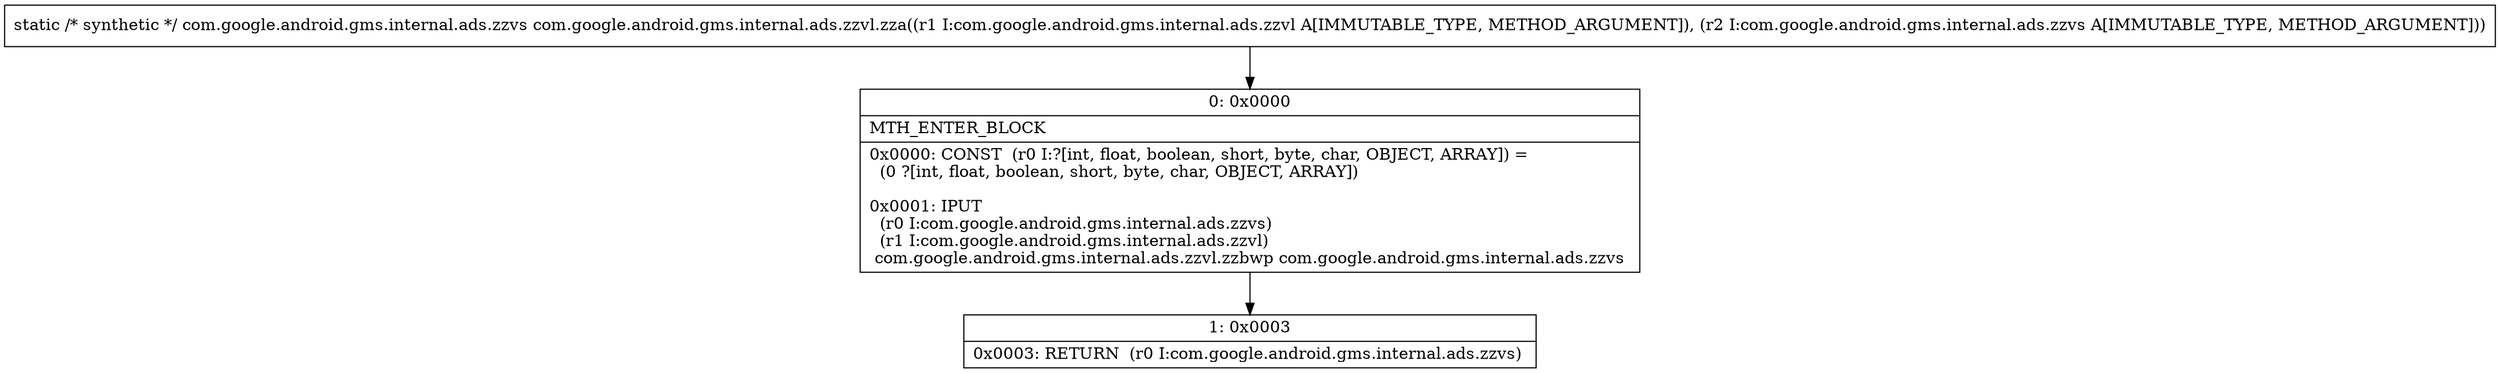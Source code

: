 digraph "CFG forcom.google.android.gms.internal.ads.zzvl.zza(Lcom\/google\/android\/gms\/internal\/ads\/zzvl;Lcom\/google\/android\/gms\/internal\/ads\/zzvs;)Lcom\/google\/android\/gms\/internal\/ads\/zzvs;" {
Node_0 [shape=record,label="{0\:\ 0x0000|MTH_ENTER_BLOCK\l|0x0000: CONST  (r0 I:?[int, float, boolean, short, byte, char, OBJECT, ARRAY]) = \l  (0 ?[int, float, boolean, short, byte, char, OBJECT, ARRAY])\l \l0x0001: IPUT  \l  (r0 I:com.google.android.gms.internal.ads.zzvs)\l  (r1 I:com.google.android.gms.internal.ads.zzvl)\l com.google.android.gms.internal.ads.zzvl.zzbwp com.google.android.gms.internal.ads.zzvs \l}"];
Node_1 [shape=record,label="{1\:\ 0x0003|0x0003: RETURN  (r0 I:com.google.android.gms.internal.ads.zzvs) \l}"];
MethodNode[shape=record,label="{static \/* synthetic *\/ com.google.android.gms.internal.ads.zzvs com.google.android.gms.internal.ads.zzvl.zza((r1 I:com.google.android.gms.internal.ads.zzvl A[IMMUTABLE_TYPE, METHOD_ARGUMENT]), (r2 I:com.google.android.gms.internal.ads.zzvs A[IMMUTABLE_TYPE, METHOD_ARGUMENT])) }"];
MethodNode -> Node_0;
Node_0 -> Node_1;
}

